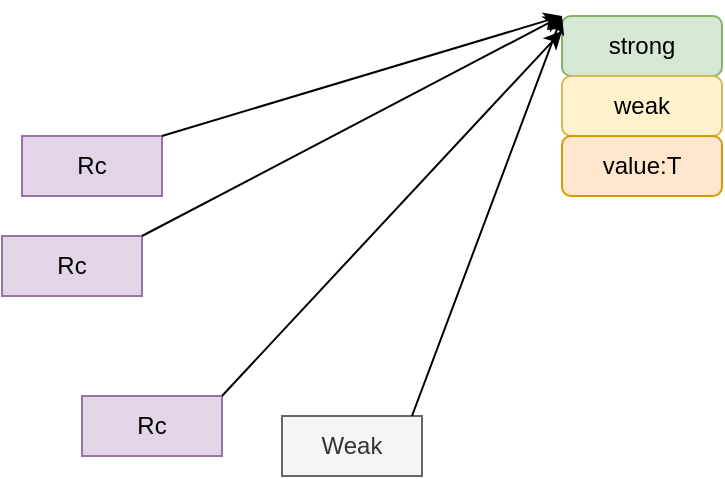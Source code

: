 <mxfile version="14.8.6" type="github"><diagram id="npMcA7Ea6w2p-XASmmAp" name="Page-1"><mxGraphModel dx="1298" dy="811" grid="1" gridSize="10" guides="1" tooltips="1" connect="1" arrows="1" fold="1" page="1" pageScale="1" pageWidth="850" pageHeight="1100" math="0" shadow="0"><root><mxCell id="0"/><mxCell id="1" parent="0"/><mxCell id="BjeYVAgAKQvLNPREbXWh-1" value="strong" style="rounded=1;whiteSpace=wrap;html=1;fillColor=#d5e8d4;strokeColor=#82b366;" vertex="1" parent="1"><mxGeometry x="400" y="210" width="80" height="30" as="geometry"/></mxCell><mxCell id="BjeYVAgAKQvLNPREbXWh-2" value="weak" style="rounded=1;whiteSpace=wrap;html=1;fillColor=#fff2cc;strokeColor=#d6b656;" vertex="1" parent="1"><mxGeometry x="400" y="240" width="80" height="30" as="geometry"/></mxCell><mxCell id="BjeYVAgAKQvLNPREbXWh-3" value="value:T" style="rounded=1;whiteSpace=wrap;html=1;fillColor=#ffe6cc;strokeColor=#d79b00;" vertex="1" parent="1"><mxGeometry x="400" y="270" width="80" height="30" as="geometry"/></mxCell><mxCell id="BjeYVAgAKQvLNPREbXWh-4" value="Rc" style="rounded=0;whiteSpace=wrap;html=1;fillColor=#e1d5e7;strokeColor=#9673a6;" vertex="1" parent="1"><mxGeometry x="120" y="320" width="70" height="30" as="geometry"/></mxCell><mxCell id="BjeYVAgAKQvLNPREbXWh-5" value="Rc" style="rounded=0;whiteSpace=wrap;html=1;fillColor=#e1d5e7;strokeColor=#9673a6;" vertex="1" parent="1"><mxGeometry x="130" y="270" width="70" height="30" as="geometry"/></mxCell><mxCell id="BjeYVAgAKQvLNPREbXWh-6" value="Weak" style="rounded=0;whiteSpace=wrap;html=1;fillColor=#f5f5f5;strokeColor=#666666;fontColor=#333333;" vertex="1" parent="1"><mxGeometry x="260" y="410" width="70" height="30" as="geometry"/></mxCell><mxCell id="BjeYVAgAKQvLNPREbXWh-7" value="Rc" style="rounded=0;whiteSpace=wrap;html=1;fillColor=#e1d5e7;strokeColor=#9673a6;" vertex="1" parent="1"><mxGeometry x="160" y="400" width="70" height="30" as="geometry"/></mxCell><mxCell id="BjeYVAgAKQvLNPREbXWh-8" value="" style="endArrow=classic;html=1;entryX=0;entryY=0;entryDx=0;entryDy=0;exitX=1;exitY=0;exitDx=0;exitDy=0;" edge="1" parent="1" source="BjeYVAgAKQvLNPREbXWh-5" target="BjeYVAgAKQvLNPREbXWh-1"><mxGeometry width="50" height="50" relative="1" as="geometry"><mxPoint x="190" y="260" as="sourcePoint"/><mxPoint x="240" y="210" as="targetPoint"/></mxGeometry></mxCell><mxCell id="BjeYVAgAKQvLNPREbXWh-9" value="" style="endArrow=classic;html=1;exitX=1;exitY=0;exitDx=0;exitDy=0;" edge="1" parent="1"><mxGeometry width="50" height="50" relative="1" as="geometry"><mxPoint x="190" y="320" as="sourcePoint"/><mxPoint x="400" y="210" as="targetPoint"/></mxGeometry></mxCell><mxCell id="BjeYVAgAKQvLNPREbXWh-10" value="" style="endArrow=classic;html=1;entryX=0;entryY=0.25;entryDx=0;entryDy=0;exitX=1;exitY=0;exitDx=0;exitDy=0;" edge="1" parent="1" source="BjeYVAgAKQvLNPREbXWh-7" target="BjeYVAgAKQvLNPREbXWh-1"><mxGeometry width="50" height="50" relative="1" as="geometry"><mxPoint x="190" y="380" as="sourcePoint"/><mxPoint x="390" y="320" as="targetPoint"/></mxGeometry></mxCell><mxCell id="BjeYVAgAKQvLNPREbXWh-11" value="" style="endArrow=classic;html=1;entryX=0;entryY=0;entryDx=0;entryDy=0;exitX=1;exitY=0;exitDx=0;exitDy=0;" edge="1" parent="1" target="BjeYVAgAKQvLNPREbXWh-1"><mxGeometry width="50" height="50" relative="1" as="geometry"><mxPoint x="325" y="410" as="sourcePoint"/><mxPoint x="525" y="350" as="targetPoint"/></mxGeometry></mxCell></root></mxGraphModel></diagram></mxfile>